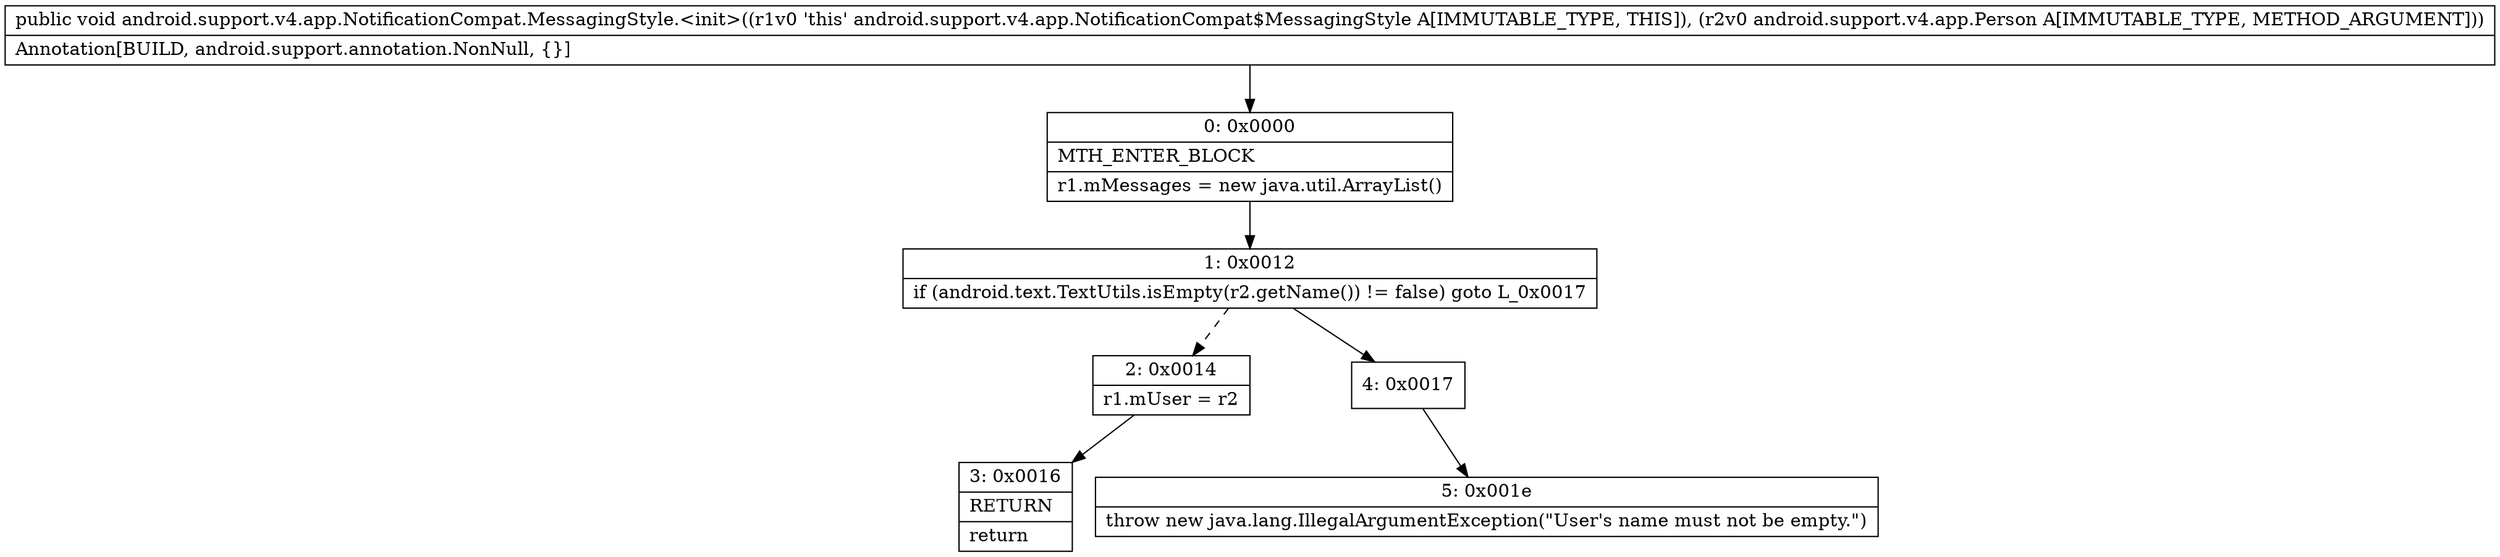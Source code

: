 digraph "CFG forandroid.support.v4.app.NotificationCompat.MessagingStyle.\<init\>(Landroid\/support\/v4\/app\/Person;)V" {
Node_0 [shape=record,label="{0\:\ 0x0000|MTH_ENTER_BLOCK\l|r1.mMessages = new java.util.ArrayList()\l}"];
Node_1 [shape=record,label="{1\:\ 0x0012|if (android.text.TextUtils.isEmpty(r2.getName()) != false) goto L_0x0017\l}"];
Node_2 [shape=record,label="{2\:\ 0x0014|r1.mUser = r2\l}"];
Node_3 [shape=record,label="{3\:\ 0x0016|RETURN\l|return\l}"];
Node_4 [shape=record,label="{4\:\ 0x0017}"];
Node_5 [shape=record,label="{5\:\ 0x001e|throw new java.lang.IllegalArgumentException(\"User's name must not be empty.\")\l}"];
MethodNode[shape=record,label="{public void android.support.v4.app.NotificationCompat.MessagingStyle.\<init\>((r1v0 'this' android.support.v4.app.NotificationCompat$MessagingStyle A[IMMUTABLE_TYPE, THIS]), (r2v0 android.support.v4.app.Person A[IMMUTABLE_TYPE, METHOD_ARGUMENT]))  | Annotation[BUILD, android.support.annotation.NonNull, \{\}]\l}"];
MethodNode -> Node_0;
Node_0 -> Node_1;
Node_1 -> Node_2[style=dashed];
Node_1 -> Node_4;
Node_2 -> Node_3;
Node_4 -> Node_5;
}


